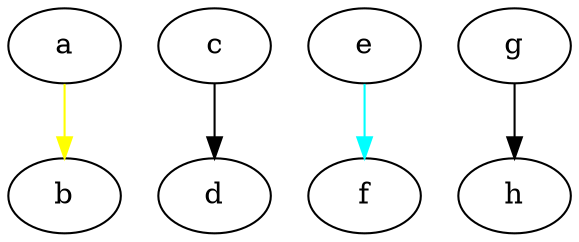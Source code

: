 digraph {
    a -> b[color=yellow]
    c -> d

  subgraph {
      e -> f[color=cyan]
      g -> h
  }
}
